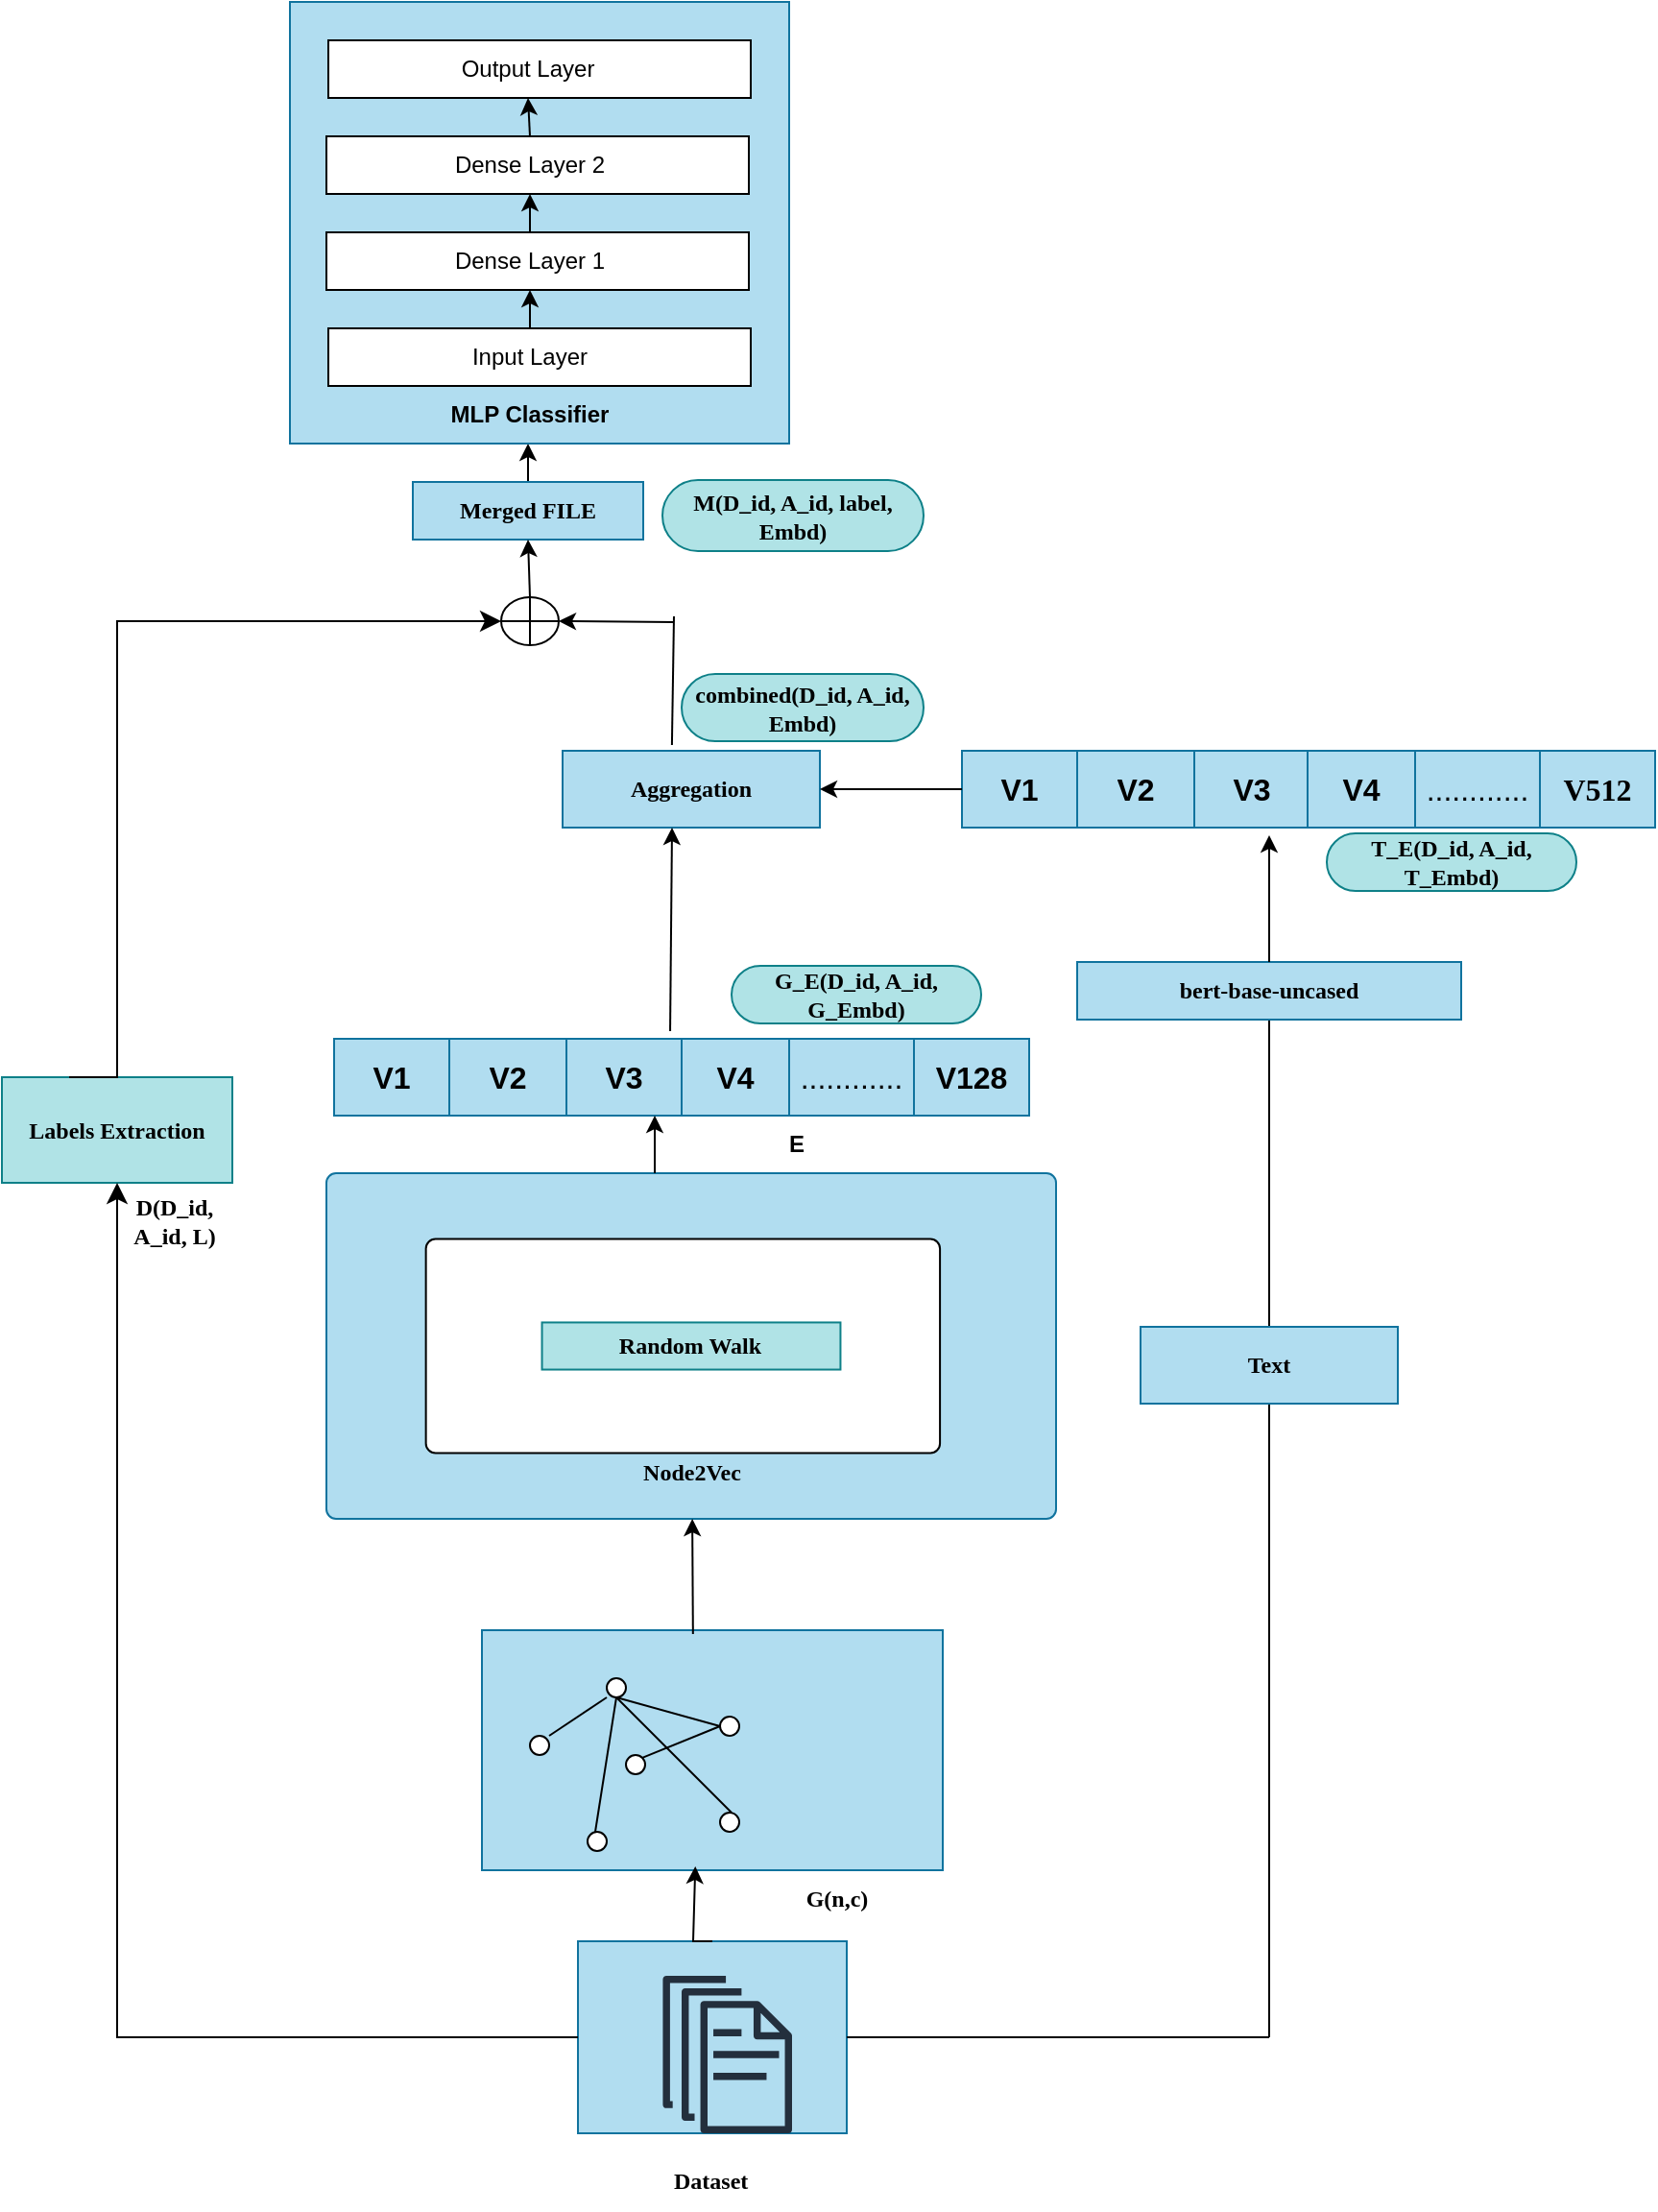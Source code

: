 <mxfile version="21.6.8" type="google">
  <diagram name="Page-1" id="ytOmXRRQYeQloyjIiEMX">
    <mxGraphModel grid="1" page="1" gridSize="10" guides="1" tooltips="1" connect="1" arrows="1" fold="1" pageScale="1" pageWidth="827" pageHeight="1169" math="0" shadow="0">
      <root>
        <mxCell id="0" />
        <mxCell id="1" parent="0" />
        <mxCell id="_wDPgsUxaL8DNHtvxFUJ-1" value="" style="rounded=0;whiteSpace=wrap;html=1;fontStyle=1;fillColor=#b1ddf0;strokeColor=#10739e;" vertex="1" parent="1">
          <mxGeometry x="360" y="1230" width="140" height="100" as="geometry" />
        </mxCell>
        <mxCell id="_wDPgsUxaL8DNHtvxFUJ-5" value="" style="ellipse;whiteSpace=wrap;html=1;aspect=fixed;" vertex="1" parent="1">
          <mxGeometry x="325" y="1153" width="10" height="10" as="geometry" />
        </mxCell>
        <mxCell id="_wDPgsUxaL8DNHtvxFUJ-6" value="" style="ellipse;whiteSpace=wrap;html=1;aspect=fixed;" vertex="1" parent="1">
          <mxGeometry x="385" y="1133" width="10" height="10" as="geometry" />
        </mxCell>
        <mxCell id="_wDPgsUxaL8DNHtvxFUJ-7" value="" style="ellipse;whiteSpace=wrap;html=1;aspect=fixed;" vertex="1" parent="1">
          <mxGeometry x="429" y="1143" width="10" height="10" as="geometry" />
        </mxCell>
        <mxCell id="_wDPgsUxaL8DNHtvxFUJ-12" value="" style="endArrow=none;html=1;rounded=0;exitX=0.5;exitY=0;exitDx=0;exitDy=0;entryX=1;entryY=1;entryDx=0;entryDy=0;" edge="1" parent="1" source="_wDPgsUxaL8DNHtvxFUJ-21" target="_wDPgsUxaL8DNHtvxFUJ-6">
          <mxGeometry width="50" height="50" relative="1" as="geometry">
            <mxPoint x="419" y="1183" as="sourcePoint" />
            <mxPoint x="395" y="1153" as="targetPoint" />
          </mxGeometry>
        </mxCell>
        <mxCell id="_wDPgsUxaL8DNHtvxFUJ-13" value="" style="endArrow=none;html=1;rounded=0;entryX=0.5;entryY=1;entryDx=0;entryDy=0;exitX=0.5;exitY=0;exitDx=0;exitDy=0;" edge="1" parent="1" source="_wDPgsUxaL8DNHtvxFUJ-8" target="_wDPgsUxaL8DNHtvxFUJ-6">
          <mxGeometry width="50" height="50" relative="1" as="geometry">
            <mxPoint x="375" y="1183" as="sourcePoint" />
            <mxPoint x="429" y="1133" as="targetPoint" />
          </mxGeometry>
        </mxCell>
        <mxCell id="_wDPgsUxaL8DNHtvxFUJ-14" value="" style="endArrow=none;html=1;rounded=0;entryX=1;entryY=1;entryDx=0;entryDy=0;exitX=0.5;exitY=0;exitDx=0;exitDy=0;" edge="1" parent="1" source="_wDPgsUxaL8DNHtvxFUJ-8" target="_wDPgsUxaL8DNHtvxFUJ-5">
          <mxGeometry width="50" height="50" relative="1" as="geometry">
            <mxPoint x="375" y="1183" as="sourcePoint" />
            <mxPoint x="455" y="1143" as="targetPoint" />
          </mxGeometry>
        </mxCell>
        <mxCell id="_wDPgsUxaL8DNHtvxFUJ-15" value="" style="endArrow=none;html=1;rounded=0;exitX=0.5;exitY=0;exitDx=0;exitDy=0;entryX=0.5;entryY=1;entryDx=0;entryDy=0;" edge="1" parent="1" target="_wDPgsUxaL8DNHtvxFUJ-7">
          <mxGeometry width="50" height="50" relative="1" as="geometry">
            <mxPoint x="459" y="1085.5" as="sourcePoint" />
            <mxPoint x="455" y="1143" as="targetPoint" />
          </mxGeometry>
        </mxCell>
        <mxCell id="_wDPgsUxaL8DNHtvxFUJ-16" value="" style="endArrow=none;html=1;rounded=0;exitX=0;exitY=0.146;exitDx=0;exitDy=0;exitPerimeter=0;" edge="1" parent="1" source="_wDPgsUxaL8DNHtvxFUJ-8">
          <mxGeometry width="50" height="50" relative="1" as="geometry">
            <mxPoint x="409" y="1193" as="sourcePoint" />
            <mxPoint x="375" y="1184" as="targetPoint" />
            <Array as="points" />
          </mxGeometry>
        </mxCell>
        <mxCell id="_wDPgsUxaL8DNHtvxFUJ-21" value="" style="ellipse;whiteSpace=wrap;html=1;aspect=fixed;" vertex="1" parent="1">
          <mxGeometry x="409" y="1183" width="10" height="10" as="geometry" />
        </mxCell>
        <mxCell id="_wDPgsUxaL8DNHtvxFUJ-22" value="" style="endArrow=none;html=1;rounded=0;exitX=0;exitY=0.146;exitDx=0;exitDy=0;exitPerimeter=0;" edge="1" parent="1" source="_wDPgsUxaL8DNHtvxFUJ-21" target="_wDPgsUxaL8DNHtvxFUJ-8">
          <mxGeometry width="50" height="50" relative="1" as="geometry">
            <mxPoint x="409" y="1184" as="sourcePoint" />
            <mxPoint x="375" y="1184" as="targetPoint" />
            <Array as="points" />
          </mxGeometry>
        </mxCell>
        <mxCell id="_wDPgsUxaL8DNHtvxFUJ-8" value="" style="ellipse;whiteSpace=wrap;html=1;aspect=fixed;" vertex="1" parent="1">
          <mxGeometry x="375" y="1183" width="10" height="10" as="geometry" />
        </mxCell>
        <mxCell id="_wDPgsUxaL8DNHtvxFUJ-56" value="" style="shape=table;startSize=0;container=1;collapsible=0;childLayout=tableLayout;fontSize=16;fontStyle=1;fillColor=#b1ddf0;strokeColor=#10739e;" vertex="1" parent="1">
          <mxGeometry x="233" y="760" width="181" height="40" as="geometry" />
        </mxCell>
        <mxCell id="_wDPgsUxaL8DNHtvxFUJ-57" value="" style="shape=tableRow;horizontal=0;startSize=0;swimlaneHead=0;swimlaneBody=0;strokeColor=inherit;top=0;left=0;bottom=0;right=0;collapsible=0;dropTarget=0;fillColor=none;points=[[0,0.5],[1,0.5]];portConstraint=eastwest;fontSize=16;" vertex="1" parent="_wDPgsUxaL8DNHtvxFUJ-56">
          <mxGeometry width="181" height="40" as="geometry" />
        </mxCell>
        <mxCell id="_wDPgsUxaL8DNHtvxFUJ-58" value="V1" style="shape=partialRectangle;html=1;whiteSpace=wrap;connectable=0;strokeColor=inherit;overflow=hidden;fillColor=none;top=0;left=0;bottom=0;right=0;pointerEvents=1;fontSize=16;fontStyle=1" vertex="1" parent="_wDPgsUxaL8DNHtvxFUJ-57">
          <mxGeometry width="60" height="40" as="geometry">
            <mxRectangle width="60" height="40" as="alternateBounds" />
          </mxGeometry>
        </mxCell>
        <mxCell id="_wDPgsUxaL8DNHtvxFUJ-59" value="V2" style="shape=partialRectangle;html=1;whiteSpace=wrap;connectable=0;strokeColor=inherit;overflow=hidden;fillColor=none;top=0;left=0;bottom=0;right=0;pointerEvents=1;fontSize=16;fontStyle=1" vertex="1" parent="_wDPgsUxaL8DNHtvxFUJ-57">
          <mxGeometry x="60" width="61" height="40" as="geometry">
            <mxRectangle width="61" height="40" as="alternateBounds" />
          </mxGeometry>
        </mxCell>
        <mxCell id="_wDPgsUxaL8DNHtvxFUJ-60" value="V3" style="shape=partialRectangle;html=1;whiteSpace=wrap;connectable=0;strokeColor=inherit;overflow=hidden;fillColor=none;top=0;left=0;bottom=0;right=0;pointerEvents=1;fontSize=16;fontStyle=1" vertex="1" parent="_wDPgsUxaL8DNHtvxFUJ-57">
          <mxGeometry x="121" width="60" height="40" as="geometry">
            <mxRectangle width="60" height="40" as="alternateBounds" />
          </mxGeometry>
        </mxCell>
        <mxCell id="_wDPgsUxaL8DNHtvxFUJ-69" value="" style="shape=table;startSize=0;container=1;collapsible=0;childLayout=tableLayout;fontSize=16;fontStyle=1;fillColor=#b1ddf0;strokeColor=#10739e;" vertex="1" parent="1">
          <mxGeometry x="414" y="760" width="181" height="40" as="geometry" />
        </mxCell>
        <mxCell id="_wDPgsUxaL8DNHtvxFUJ-70" value="" style="shape=tableRow;horizontal=0;startSize=0;swimlaneHead=0;swimlaneBody=0;strokeColor=inherit;top=0;left=0;bottom=0;right=0;collapsible=0;dropTarget=0;fillColor=none;points=[[0,0.5],[1,0.5]];portConstraint=eastwest;fontSize=16;" vertex="1" parent="_wDPgsUxaL8DNHtvxFUJ-69">
          <mxGeometry width="181" height="40" as="geometry" />
        </mxCell>
        <mxCell id="_wDPgsUxaL8DNHtvxFUJ-71" value="V4" style="shape=partialRectangle;html=1;whiteSpace=wrap;connectable=0;strokeColor=inherit;overflow=hidden;fillColor=none;top=0;left=0;bottom=0;right=0;pointerEvents=1;fontSize=16;fontStyle=1" vertex="1" parent="_wDPgsUxaL8DNHtvxFUJ-70">
          <mxGeometry width="56" height="40" as="geometry">
            <mxRectangle width="56" height="40" as="alternateBounds" />
          </mxGeometry>
        </mxCell>
        <mxCell id="_wDPgsUxaL8DNHtvxFUJ-72" value="............" style="shape=partialRectangle;html=1;whiteSpace=wrap;connectable=0;strokeColor=inherit;overflow=hidden;fillColor=none;top=0;left=0;bottom=0;right=0;pointerEvents=1;fontSize=16;" vertex="1" parent="_wDPgsUxaL8DNHtvxFUJ-70">
          <mxGeometry x="56" width="65" height="40" as="geometry">
            <mxRectangle width="65" height="40" as="alternateBounds" />
          </mxGeometry>
        </mxCell>
        <mxCell id="_wDPgsUxaL8DNHtvxFUJ-73" value="V128" style="shape=partialRectangle;html=1;whiteSpace=wrap;connectable=0;strokeColor=inherit;overflow=hidden;fillColor=none;top=0;left=0;bottom=0;right=0;pointerEvents=1;fontSize=16;fontStyle=1" vertex="1" parent="_wDPgsUxaL8DNHtvxFUJ-70">
          <mxGeometry x="121" width="60" height="40" as="geometry">
            <mxRectangle width="60" height="40" as="alternateBounds" />
          </mxGeometry>
        </mxCell>
        <mxCell id="_wDPgsUxaL8DNHtvxFUJ-82" value="&lt;font face=&quot;Times New Roman&quot;&gt;Labels Extraction&lt;/font&gt;" style="rounded=0;whiteSpace=wrap;html=1;fillColor=#b0e3e6;strokeColor=#0e8088;fontStyle=1" vertex="1" parent="1">
          <mxGeometry x="60" y="780" width="120" height="55" as="geometry" />
        </mxCell>
        <mxCell id="_wDPgsUxaL8DNHtvxFUJ-83" value="" style="shape=orEllipse;perimeter=ellipsePerimeter;whiteSpace=wrap;html=1;backgroundOutline=1;" vertex="1" parent="1">
          <mxGeometry x="320" y="530" width="30" height="25" as="geometry" />
        </mxCell>
        <mxCell id="_wDPgsUxaL8DNHtvxFUJ-97" value="&lt;font face=&quot;Times New Roman&quot;&gt;&amp;nbsp;&amp;nbsp;&amp;nbsp;&amp;nbsp;&amp;nbsp;&amp;nbsp; Dataset&lt;/font&gt;" style="text;strokeColor=none;fillColor=none;align=left;verticalAlign=middle;spacingLeft=4;spacingRight=4;overflow=hidden;points=[[0,0.5],[1,0.5]];portConstraint=eastwest;rotatable=0;whiteSpace=wrap;html=1;fontStyle=1" vertex="1" parent="1">
          <mxGeometry x="382.5" y="1340" width="95" height="30" as="geometry" />
        </mxCell>
        <mxCell id="_wDPgsUxaL8DNHtvxFUJ-99" value="" style="endArrow=none;html=1;rounded=0;exitX=0.5;exitY=0;exitDx=0;exitDy=0;entryX=0.5;entryY=1;entryDx=0;entryDy=0;" edge="1" parent="1" source="_wDPgsUxaL8DNHtvxFUJ-21" target="_wDPgsUxaL8DNHtvxFUJ-2">
          <mxGeometry width="50" height="50" relative="1" as="geometry">
            <mxPoint x="414" y="1182" as="sourcePoint" />
            <mxPoint x="434" y="1152" as="targetPoint" />
          </mxGeometry>
        </mxCell>
        <mxCell id="_wDPgsUxaL8DNHtvxFUJ-2" value="" style="whiteSpace=wrap;html=1;rounded=0;fillColor=#b1ddf0;strokeColor=#10739e;" vertex="1" parent="1">
          <mxGeometry x="310" y="1068" width="240" height="125" as="geometry" />
        </mxCell>
        <mxCell id="_wDPgsUxaL8DNHtvxFUJ-101" value="" style="endArrow=classic;html=1;rounded=0;entryX=0.5;entryY=1;entryDx=0;entryDy=0;" edge="1" parent="1" target="_wDPgsUxaL8DNHtvxFUJ-42">
          <mxGeometry width="50" height="50" relative="1" as="geometry">
            <mxPoint x="400" y="880" as="sourcePoint" />
            <mxPoint x="454" y="830" as="targetPoint" />
          </mxGeometry>
        </mxCell>
        <mxCell id="_wDPgsUxaL8DNHtvxFUJ-42" value="" style="rounded=1;absoluteArcSize=1;html=1;arcSize=10;fillColor=#b1ddf0;strokeColor=#10739e;" vertex="1" parent="1">
          <mxGeometry x="229" y="830" width="380" height="180" as="geometry" />
        </mxCell>
        <mxCell id="_wDPgsUxaL8DNHtvxFUJ-43" value="&lt;font face=&quot;Times New Roman&quot;&gt;Node2Vec&lt;/font&gt;" style="html=1;shape=mxgraph.er.anchor;whiteSpace=wrap;fontStyle=1" vertex="1" parent="_wDPgsUxaL8DNHtvxFUJ-42">
          <mxGeometry x="8.636" y="144" width="362.727" height="24.0" as="geometry" />
        </mxCell>
        <mxCell id="_wDPgsUxaL8DNHtvxFUJ-44" value="" style="rounded=1;absoluteArcSize=1;html=1;arcSize=10;whiteSpace=wrap;points=[];" vertex="1" parent="_wDPgsUxaL8DNHtvxFUJ-42">
          <mxGeometry x="51.818" y="34.286" width="267.727" height="111.429" as="geometry" />
        </mxCell>
        <mxCell id="_wDPgsUxaL8DNHtvxFUJ-51" value="&lt;font face=&quot;Times New Roman&quot;&gt;Random Walk&lt;/font&gt;" style="rounded=0;whiteSpace=wrap;html=1;fillColor=#b0e3e6;strokeColor=#0e8088;fontStyle=1" vertex="1" parent="_wDPgsUxaL8DNHtvxFUJ-42">
          <mxGeometry x="112.271" y="77.724" width="155.455" height="24.545" as="geometry" />
        </mxCell>
        <mxCell id="_wDPgsUxaL8DNHtvxFUJ-127" value="" style="edgeStyle=elbowEdgeStyle;elbow=horizontal;endArrow=classic;html=1;curved=0;rounded=0;endSize=8;startSize=8;entryX=0;entryY=0.5;entryDx=0;entryDy=0;" edge="1" parent="1" target="_wDPgsUxaL8DNHtvxFUJ-83">
          <mxGeometry width="50" height="50" relative="1" as="geometry">
            <mxPoint x="95" y="780" as="sourcePoint" />
            <mxPoint x="145" y="540" as="targetPoint" />
            <Array as="points">
              <mxPoint x="120" y="560" />
              <mxPoint x="120" y="650" />
            </Array>
          </mxGeometry>
        </mxCell>
        <mxCell id="hiY1fiGg45ZoWTmRtjc3-1" value="" style="edgeStyle=orthogonalEdgeStyle;rounded=0;orthogonalLoop=1;jettySize=auto;html=1;" edge="1" parent="1" source="_wDPgsUxaL8DNHtvxFUJ-128" target="_wDPgsUxaL8DNHtvxFUJ-132">
          <mxGeometry relative="1" as="geometry">
            <Array as="points">
              <mxPoint x="334" y="450" />
              <mxPoint x="330" y="450" />
            </Array>
          </mxGeometry>
        </mxCell>
        <mxCell id="_wDPgsUxaL8DNHtvxFUJ-128" value="&lt;font face=&quot;Times New Roman&quot;&gt;Merged FILE&lt;/font&gt;" style="rounded=0;whiteSpace=wrap;html=1;fillColor=#b1ddf0;strokeColor=#10739e;fontStyle=1" vertex="1" parent="1">
          <mxGeometry x="274" y="470" width="120" height="30" as="geometry" />
        </mxCell>
        <mxCell id="_wDPgsUxaL8DNHtvxFUJ-131" value="" style="endArrow=classic;html=1;rounded=0;exitX=0.5;exitY=0;exitDx=0;exitDy=0;entryX=0.5;entryY=1;entryDx=0;entryDy=0;" edge="1" parent="1" source="_wDPgsUxaL8DNHtvxFUJ-83" target="_wDPgsUxaL8DNHtvxFUJ-128">
          <mxGeometry width="50" height="50" relative="1" as="geometry">
            <mxPoint x="370" y="530" as="sourcePoint" />
            <mxPoint x="430" y="600" as="targetPoint" />
          </mxGeometry>
        </mxCell>
        <mxCell id="_wDPgsUxaL8DNHtvxFUJ-132" value="&lt;font face=&quot;Times New Roman&quot;&gt;&amp;nbsp; &lt;br&gt;&lt;/font&gt;" style="rounded=0;whiteSpace=wrap;html=1;fillColor=#b1ddf0;strokeColor=#10739e;fontStyle=1" vertex="1" parent="1">
          <mxGeometry x="210" y="220" width="260" height="230" as="geometry" />
        </mxCell>
        <mxCell id="_wDPgsUxaL8DNHtvxFUJ-134" value="" style="ellipse;whiteSpace=wrap;html=1;aspect=fixed;" vertex="1" parent="1">
          <mxGeometry x="375" y="1093" width="10" height="10" as="geometry" />
        </mxCell>
        <mxCell id="_wDPgsUxaL8DNHtvxFUJ-136" value="" style="ellipse;whiteSpace=wrap;html=1;aspect=fixed;" vertex="1" parent="1">
          <mxGeometry x="335" y="1123" width="10" height="10" as="geometry" />
        </mxCell>
        <mxCell id="_wDPgsUxaL8DNHtvxFUJ-137" value="" style="ellipse;whiteSpace=wrap;html=1;aspect=fixed;" vertex="1" parent="1">
          <mxGeometry x="385" y="1133" width="10" height="10" as="geometry" />
        </mxCell>
        <mxCell id="_wDPgsUxaL8DNHtvxFUJ-138" value="" style="ellipse;whiteSpace=wrap;html=1;aspect=fixed;" vertex="1" parent="1">
          <mxGeometry x="434" y="1113" width="10" height="10" as="geometry" />
        </mxCell>
        <mxCell id="_wDPgsUxaL8DNHtvxFUJ-140" value="" style="ellipse;whiteSpace=wrap;html=1;aspect=fixed;" vertex="1" parent="1">
          <mxGeometry x="434" y="1163" width="10" height="10" as="geometry" />
        </mxCell>
        <mxCell id="_wDPgsUxaL8DNHtvxFUJ-141" value="" style="ellipse;whiteSpace=wrap;html=1;aspect=fixed;" vertex="1" parent="1">
          <mxGeometry x="365" y="1173" width="10" height="10" as="geometry" />
        </mxCell>
        <mxCell id="_wDPgsUxaL8DNHtvxFUJ-142" value="" style="endArrow=none;html=1;rounded=0;exitX=1;exitY=0;exitDx=0;exitDy=0;entryX=0;entryY=0.5;entryDx=0;entryDy=0;" edge="1" parent="1" source="_wDPgsUxaL8DNHtvxFUJ-137" target="_wDPgsUxaL8DNHtvxFUJ-138">
          <mxGeometry width="50" height="50" relative="1" as="geometry">
            <mxPoint x="395" y="1153" as="sourcePoint" />
            <mxPoint x="445" y="1103" as="targetPoint" />
          </mxGeometry>
        </mxCell>
        <mxCell id="_wDPgsUxaL8DNHtvxFUJ-143" value="" style="endArrow=none;html=1;rounded=0;exitX=1;exitY=0;exitDx=0;exitDy=0;entryX=0;entryY=1;entryDx=0;entryDy=0;entryPerimeter=0;" edge="1" parent="1" target="_wDPgsUxaL8DNHtvxFUJ-134">
          <mxGeometry width="50" height="50" relative="1" as="geometry">
            <mxPoint x="345" y="1123" as="sourcePoint" />
            <mxPoint x="385" y="1107" as="targetPoint" />
          </mxGeometry>
        </mxCell>
        <mxCell id="_wDPgsUxaL8DNHtvxFUJ-144" value="" style="endArrow=none;html=1;rounded=0;entryX=0.5;entryY=1;entryDx=0;entryDy=0;" edge="1" parent="1" target="_wDPgsUxaL8DNHtvxFUJ-134">
          <mxGeometry width="50" height="50" relative="1" as="geometry">
            <mxPoint x="369" y="1173" as="sourcePoint" />
            <mxPoint x="419" y="1123" as="targetPoint" />
          </mxGeometry>
        </mxCell>
        <mxCell id="_wDPgsUxaL8DNHtvxFUJ-145" value="" style="endArrow=none;html=1;rounded=0;entryX=0.5;entryY=0;entryDx=0;entryDy=0;" edge="1" parent="1">
          <mxGeometry width="50" height="50" relative="1" as="geometry">
            <mxPoint x="380" y="1103" as="sourcePoint" />
            <mxPoint x="440" y="1163" as="targetPoint" />
          </mxGeometry>
        </mxCell>
        <mxCell id="_wDPgsUxaL8DNHtvxFUJ-146" value="" style="endArrow=none;html=1;rounded=0;exitX=0.5;exitY=1;exitDx=0;exitDy=0;entryX=0;entryY=0.5;entryDx=0;entryDy=0;" edge="1" parent="1" source="_wDPgsUxaL8DNHtvxFUJ-134" target="_wDPgsUxaL8DNHtvxFUJ-138">
          <mxGeometry width="50" height="50" relative="1" as="geometry">
            <mxPoint x="395" y="1153" as="sourcePoint" />
            <mxPoint x="445" y="1103" as="targetPoint" />
          </mxGeometry>
        </mxCell>
        <mxCell id="_wDPgsUxaL8DNHtvxFUJ-147" value="E" style="text;html=1;strokeColor=none;fillColor=none;align=center;verticalAlign=middle;whiteSpace=wrap;rounded=0;fontStyle=1" vertex="1" parent="1">
          <mxGeometry x="444" y="800" width="60" height="30" as="geometry" />
        </mxCell>
        <mxCell id="_wDPgsUxaL8DNHtvxFUJ-148" value="&lt;font face=&quot;Times New Roman&quot;&gt;D(D_id, A_id, L)&lt;/font&gt;" style="text;html=1;strokeColor=none;fillColor=none;align=center;verticalAlign=middle;whiteSpace=wrap;rounded=0;fontStyle=1" vertex="1" parent="1">
          <mxGeometry x="120" y="840" width="60" height="30" as="geometry" />
        </mxCell>
        <mxCell id="Nj45rokdd_-6qbST5xUJ-3" value="" style="sketch=0;outlineConnect=0;fontColor=#232F3E;gradientColor=none;fillColor=#232F3D;strokeColor=none;dashed=0;verticalLabelPosition=bottom;verticalAlign=top;align=center;html=1;fontSize=12;fontStyle=0;aspect=fixed;pointerEvents=1;shape=mxgraph.aws4.documents;" vertex="1" parent="1">
          <mxGeometry x="404.22" y="1248" width="67.28" height="82" as="geometry" />
        </mxCell>
        <mxCell id="7q0LYx8Xfr6DuWd-xTaB-2" value="" style="edgeStyle=elbowEdgeStyle;elbow=horizontal;endArrow=classic;html=1;curved=0;rounded=0;endSize=8;startSize=8;entryX=0.5;entryY=1;entryDx=0;entryDy=0;exitX=0;exitY=0.5;exitDx=0;exitDy=0;" edge="1" parent="1" source="_wDPgsUxaL8DNHtvxFUJ-1" target="_wDPgsUxaL8DNHtvxFUJ-82">
          <mxGeometry width="50" height="50" relative="1" as="geometry">
            <mxPoint x="40" y="1087" as="sourcePoint" />
            <mxPoint x="265" y="850" as="targetPoint" />
            <Array as="points">
              <mxPoint x="120" y="970" />
            </Array>
          </mxGeometry>
        </mxCell>
        <mxCell id="_JSEgbu3cQzh7o1tyAaN-1" value="&lt;b&gt;&lt;font face=&quot;Times New Roman&quot;&gt;G(n,c)&lt;/font&gt;&lt;/b&gt;" style="text;html=1;strokeColor=none;fillColor=none;align=center;verticalAlign=middle;whiteSpace=wrap;rounded=0;" vertex="1" parent="1">
          <mxGeometry x="455" y="1193" width="80" height="30" as="geometry" />
        </mxCell>
        <mxCell id="zTZN5UsoxUl76Bf90Q84-1" value="&lt;b&gt;&lt;font face=&quot;Times New Roman&quot;&gt;G_E(D_id, A_id, G_Embd)&lt;/font&gt;&lt;/b&gt;" style="rounded=1;whiteSpace=wrap;html=1;fillColor=#b0e3e6;strokeColor=#0e8088;arcSize=50;" vertex="1" parent="1">
          <mxGeometry x="440" y="722" width="130" height="30" as="geometry" />
        </mxCell>
        <mxCell id="gKqXiy5peup9p6Y5zYTN-40" value="" style="endArrow=classic;html=1;rounded=0;entryX=0.463;entryY=0.984;entryDx=0;entryDy=0;entryPerimeter=0;" edge="1" parent="1" target="_wDPgsUxaL8DNHtvxFUJ-2">
          <mxGeometry width="50" height="50" relative="1" as="geometry">
            <mxPoint x="430" y="1230" as="sourcePoint" />
            <mxPoint x="410" y="1190" as="targetPoint" />
            <Array as="points">
              <mxPoint x="420" y="1230" />
            </Array>
          </mxGeometry>
        </mxCell>
        <mxCell id="gKqXiy5peup9p6Y5zYTN-45" value="" style="endArrow=classic;html=1;rounded=0;exitX=0.458;exitY=0.016;exitDx=0;exitDy=0;exitPerimeter=0;" edge="1" parent="1" source="_wDPgsUxaL8DNHtvxFUJ-2" target="_wDPgsUxaL8DNHtvxFUJ-42">
          <mxGeometry width="50" height="50" relative="1" as="geometry">
            <mxPoint x="380" y="1070" as="sourcePoint" />
            <mxPoint x="430" y="1020" as="targetPoint" />
          </mxGeometry>
        </mxCell>
        <mxCell id="gKqXiy5peup9p6Y5zYTN-47" value="&lt;font face=&quot;Times New Roman&quot;&gt;Aggregation&lt;/font&gt;" style="rounded=0;whiteSpace=wrap;html=1;fillColor=#b1ddf0;strokeColor=#10739e;fontStyle=1" vertex="1" parent="1">
          <mxGeometry x="352" y="610" width="134" height="40" as="geometry" />
        </mxCell>
        <mxCell id="gKqXiy5peup9p6Y5zYTN-56" value="" style="endArrow=classic;html=1;rounded=0;exitX=0.967;exitY=-0.1;exitDx=0;exitDy=0;exitPerimeter=0;" edge="1" parent="1" source="_wDPgsUxaL8DNHtvxFUJ-57">
          <mxGeometry width="50" height="50" relative="1" as="geometry">
            <mxPoint x="410" y="750" as="sourcePoint" />
            <mxPoint x="409" y="650" as="targetPoint" />
          </mxGeometry>
        </mxCell>
        <mxCell id="gKqXiy5peup9p6Y5zYTN-67" value="" style="endArrow=classic;html=1;rounded=0;entryX=1;entryY=0.5;entryDx=0;entryDy=0;" edge="1" parent="1" target="_wDPgsUxaL8DNHtvxFUJ-83">
          <mxGeometry width="50" height="50" relative="1" as="geometry">
            <mxPoint x="410" y="543" as="sourcePoint" />
            <mxPoint x="370" y="540" as="targetPoint" />
          </mxGeometry>
        </mxCell>
        <mxCell id="gKqXiy5peup9p6Y5zYTN-71" value="" style="endArrow=none;html=1;rounded=0;exitX=1;exitY=0.5;exitDx=0;exitDy=0;" edge="1" parent="1" source="_wDPgsUxaL8DNHtvxFUJ-1">
          <mxGeometry width="50" height="50" relative="1" as="geometry">
            <mxPoint x="500" y="1300" as="sourcePoint" />
            <mxPoint x="720" y="1280" as="targetPoint" />
          </mxGeometry>
        </mxCell>
        <mxCell id="gKqXiy5peup9p6Y5zYTN-72" value="" style="endArrow=none;html=1;rounded=0;" edge="1" parent="1" source="gKqXiy5peup9p6Y5zYTN-73">
          <mxGeometry width="50" height="50" relative="1" as="geometry">
            <mxPoint x="720" y="1280" as="sourcePoint" />
            <mxPoint x="720" y="720" as="targetPoint" />
          </mxGeometry>
        </mxCell>
        <mxCell id="gKqXiy5peup9p6Y5zYTN-78" value="" style="shape=table;startSize=0;container=1;collapsible=0;childLayout=tableLayout;fontSize=16;fontStyle=1;fillColor=#b1ddf0;strokeColor=#10739e;" vertex="1" parent="1">
          <mxGeometry x="560" y="610" width="181" height="40" as="geometry" />
        </mxCell>
        <mxCell id="gKqXiy5peup9p6Y5zYTN-79" value="" style="shape=tableRow;horizontal=0;startSize=0;swimlaneHead=0;swimlaneBody=0;strokeColor=inherit;top=0;left=0;bottom=0;right=0;collapsible=0;dropTarget=0;fillColor=none;points=[[0,0.5],[1,0.5]];portConstraint=eastwest;fontSize=16;" vertex="1" parent="gKqXiy5peup9p6Y5zYTN-78">
          <mxGeometry width="181" height="40" as="geometry" />
        </mxCell>
        <mxCell id="gKqXiy5peup9p6Y5zYTN-80" value="V1" style="shape=partialRectangle;html=1;whiteSpace=wrap;connectable=0;strokeColor=inherit;overflow=hidden;fillColor=none;top=0;left=0;bottom=0;right=0;pointerEvents=1;fontSize=16;fontStyle=1" vertex="1" parent="gKqXiy5peup9p6Y5zYTN-79">
          <mxGeometry width="60" height="40" as="geometry">
            <mxRectangle width="60" height="40" as="alternateBounds" />
          </mxGeometry>
        </mxCell>
        <mxCell id="gKqXiy5peup9p6Y5zYTN-81" value="V2" style="shape=partialRectangle;html=1;whiteSpace=wrap;connectable=0;strokeColor=inherit;overflow=hidden;fillColor=none;top=0;left=0;bottom=0;right=0;pointerEvents=1;fontSize=16;fontStyle=1" vertex="1" parent="gKqXiy5peup9p6Y5zYTN-79">
          <mxGeometry x="60" width="61" height="40" as="geometry">
            <mxRectangle width="61" height="40" as="alternateBounds" />
          </mxGeometry>
        </mxCell>
        <mxCell id="gKqXiy5peup9p6Y5zYTN-82" value="V3" style="shape=partialRectangle;html=1;whiteSpace=wrap;connectable=0;strokeColor=inherit;overflow=hidden;fillColor=none;top=0;left=0;bottom=0;right=0;pointerEvents=1;fontSize=16;fontStyle=1" vertex="1" parent="gKqXiy5peup9p6Y5zYTN-79">
          <mxGeometry x="121" width="60" height="40" as="geometry">
            <mxRectangle width="60" height="40" as="alternateBounds" />
          </mxGeometry>
        </mxCell>
        <mxCell id="gKqXiy5peup9p6Y5zYTN-83" value="" style="shape=table;startSize=0;container=1;collapsible=0;childLayout=tableLayout;fontSize=16;fontStyle=1;fillColor=#b1ddf0;strokeColor=#10739e;" vertex="1" parent="1">
          <mxGeometry x="740" y="610" width="181" height="40" as="geometry" />
        </mxCell>
        <mxCell id="gKqXiy5peup9p6Y5zYTN-84" value="" style="shape=tableRow;horizontal=0;startSize=0;swimlaneHead=0;swimlaneBody=0;strokeColor=inherit;top=0;left=0;bottom=0;right=0;collapsible=0;dropTarget=0;fillColor=none;points=[[0,0.5],[1,0.5]];portConstraint=eastwest;fontSize=16;" vertex="1" parent="gKqXiy5peup9p6Y5zYTN-83">
          <mxGeometry width="181" height="40" as="geometry" />
        </mxCell>
        <mxCell id="gKqXiy5peup9p6Y5zYTN-85" value="V4" style="shape=partialRectangle;html=1;whiteSpace=wrap;connectable=0;strokeColor=inherit;overflow=hidden;fillColor=none;top=0;left=0;bottom=0;right=0;pointerEvents=1;fontSize=16;fontStyle=1" vertex="1" parent="gKqXiy5peup9p6Y5zYTN-84">
          <mxGeometry width="56" height="40" as="geometry">
            <mxRectangle width="56" height="40" as="alternateBounds" />
          </mxGeometry>
        </mxCell>
        <mxCell id="gKqXiy5peup9p6Y5zYTN-86" value="............" style="shape=partialRectangle;html=1;whiteSpace=wrap;connectable=0;strokeColor=inherit;overflow=hidden;fillColor=none;top=0;left=0;bottom=0;right=0;pointerEvents=1;fontSize=16;" vertex="1" parent="gKqXiy5peup9p6Y5zYTN-84">
          <mxGeometry x="56" width="65" height="40" as="geometry">
            <mxRectangle width="65" height="40" as="alternateBounds" />
          </mxGeometry>
        </mxCell>
        <mxCell id="gKqXiy5peup9p6Y5zYTN-87" value="&lt;font face=&quot;Times New Roman&quot;&gt;V512&lt;/font&gt;" style="shape=partialRectangle;html=1;whiteSpace=wrap;connectable=0;strokeColor=inherit;overflow=hidden;fillColor=none;top=0;left=0;bottom=0;right=0;pointerEvents=1;fontSize=16;fontStyle=1" vertex="1" parent="gKqXiy5peup9p6Y5zYTN-84">
          <mxGeometry x="121" width="60" height="40" as="geometry">
            <mxRectangle width="60" height="40" as="alternateBounds" />
          </mxGeometry>
        </mxCell>
        <mxCell id="gKqXiy5peup9p6Y5zYTN-88" value="" style="endArrow=none;html=1;rounded=0;" edge="1" parent="1" target="gKqXiy5peup9p6Y5zYTN-73">
          <mxGeometry width="50" height="50" relative="1" as="geometry">
            <mxPoint x="720" y="1280" as="sourcePoint" />
            <mxPoint x="720" y="720" as="targetPoint" />
          </mxGeometry>
        </mxCell>
        <mxCell id="gKqXiy5peup9p6Y5zYTN-73" value="&lt;font style=&quot;font-size: 12px;&quot; face=&quot;Times New Roman&quot;&gt;bert-base-uncased&lt;/font&gt;" style="rounded=0;whiteSpace=wrap;html=1;fillColor=#b1ddf0;strokeColor=#10739e;fontStyle=1" vertex="1" parent="1">
          <mxGeometry x="620" y="720" width="200" height="30" as="geometry" />
        </mxCell>
        <mxCell id="gKqXiy5peup9p6Y5zYTN-90" value="" style="endArrow=classic;html=1;rounded=0;exitX=0.5;exitY=0;exitDx=0;exitDy=0;" edge="1" parent="1" source="gKqXiy5peup9p6Y5zYTN-73">
          <mxGeometry width="50" height="50" relative="1" as="geometry">
            <mxPoint x="720" y="710" as="sourcePoint" />
            <mxPoint x="720" y="654" as="targetPoint" />
            <Array as="points">
              <mxPoint x="720" y="654" />
            </Array>
          </mxGeometry>
        </mxCell>
        <mxCell id="gKqXiy5peup9p6Y5zYTN-91" value="" style="endArrow=classic;html=1;rounded=0;entryX=1;entryY=0.5;entryDx=0;entryDy=0;" edge="1" parent="1" source="gKqXiy5peup9p6Y5zYTN-79" target="gKqXiy5peup9p6Y5zYTN-47">
          <mxGeometry width="50" height="50" relative="1" as="geometry">
            <mxPoint x="530" y="670" as="sourcePoint" />
            <mxPoint x="580" y="620" as="targetPoint" />
          </mxGeometry>
        </mxCell>
        <mxCell id="gKqXiy5peup9p6Y5zYTN-92" value="&lt;font face=&quot;Times New Roman&quot;&gt;Text&lt;/font&gt;" style="rounded=0;whiteSpace=wrap;html=1;fillColor=#b1ddf0;strokeColor=#10739e;fontStyle=1" vertex="1" parent="1">
          <mxGeometry x="653" y="910" width="134" height="40" as="geometry" />
        </mxCell>
        <mxCell id="gKqXiy5peup9p6Y5zYTN-94" value="&lt;b&gt;&lt;font face=&quot;Times New Roman&quot;&gt;T_E(D_id, A_id, T_Embd)&lt;/font&gt;&lt;/b&gt;" style="rounded=1;whiteSpace=wrap;html=1;fillColor=#b0e3e6;strokeColor=#0e8088;arcSize=50;" vertex="1" parent="1">
          <mxGeometry x="750" y="653" width="130" height="30" as="geometry" />
        </mxCell>
        <mxCell id="gKqXiy5peup9p6Y5zYTN-96" value="&lt;b&gt;&lt;font face=&quot;Times New Roman&quot;&gt;M(D_id, A_id, label, Embd)&lt;/font&gt;&lt;/b&gt;" style="rounded=1;whiteSpace=wrap;html=1;fillColor=#b0e3e6;strokeColor=#0e8088;arcSize=50;" vertex="1" parent="1">
          <mxGeometry x="404" y="469" width="136" height="37" as="geometry" />
        </mxCell>
        <mxCell id="hiY1fiGg45ZoWTmRtjc3-2" value="" style="whiteSpace=wrap;html=1;" vertex="1" parent="1">
          <mxGeometry x="229" y="340" width="220" height="30" as="geometry" />
        </mxCell>
        <mxCell id="hiY1fiGg45ZoWTmRtjc3-5" value="" style="whiteSpace=wrap;html=1;" vertex="1" parent="1">
          <mxGeometry x="230" y="390" width="220" height="30" as="geometry" />
        </mxCell>
        <mxCell id="hiY1fiGg45ZoWTmRtjc3-6" value="" style="whiteSpace=wrap;html=1;" vertex="1" parent="1">
          <mxGeometry x="229" y="290" width="220" height="30" as="geometry" />
        </mxCell>
        <mxCell id="hiY1fiGg45ZoWTmRtjc3-8" value="" style="whiteSpace=wrap;html=1;" vertex="1" parent="1">
          <mxGeometry x="230" y="240" width="220" height="30" as="geometry" />
        </mxCell>
        <mxCell id="hiY1fiGg45ZoWTmRtjc3-9" value="&lt;b&gt;MLP Classifier&lt;/b&gt;" style="text;strokeColor=none;align=center;fillColor=none;html=1;verticalAlign=middle;whiteSpace=wrap;rounded=0;" vertex="1" parent="1">
          <mxGeometry x="285" y="420" width="100" height="30" as="geometry" />
        </mxCell>
        <mxCell id="hiY1fiGg45ZoWTmRtjc3-10" value="Input Layer" style="text;strokeColor=none;align=center;fillColor=none;html=1;verticalAlign=middle;whiteSpace=wrap;rounded=0;" vertex="1" parent="1">
          <mxGeometry x="290" y="390" width="90" height="30" as="geometry" />
        </mxCell>
        <mxCell id="hiY1fiGg45ZoWTmRtjc3-12" value="Dense Layer 1" style="text;strokeColor=none;align=center;fillColor=none;html=1;verticalAlign=middle;whiteSpace=wrap;rounded=0;" vertex="1" parent="1">
          <mxGeometry x="280" y="340" width="110" height="30" as="geometry" />
        </mxCell>
        <mxCell id="hiY1fiGg45ZoWTmRtjc3-14" value="Dense Layer 2" style="text;strokeColor=none;align=center;fillColor=none;html=1;verticalAlign=middle;whiteSpace=wrap;rounded=0;" vertex="1" parent="1">
          <mxGeometry x="275" y="290" width="120" height="30" as="geometry" />
        </mxCell>
        <mxCell id="hiY1fiGg45ZoWTmRtjc3-15" value="Output Layer" style="text;strokeColor=none;align=center;fillColor=none;html=1;verticalAlign=middle;whiteSpace=wrap;rounded=0;" vertex="1" parent="1">
          <mxGeometry x="291" y="240" width="86" height="30" as="geometry" />
        </mxCell>
        <mxCell id="hiY1fiGg45ZoWTmRtjc3-20" value="" style="endArrow=classic;html=1;rounded=0;exitX=0.5;exitY=0;exitDx=0;exitDy=0;entryX=0.5;entryY=1;entryDx=0;entryDy=0;" edge="1" parent="1" source="hiY1fiGg45ZoWTmRtjc3-10" target="hiY1fiGg45ZoWTmRtjc3-12">
          <mxGeometry width="50" height="50" relative="1" as="geometry">
            <mxPoint x="420" y="390" as="sourcePoint" />
            <mxPoint x="470" y="340" as="targetPoint" />
          </mxGeometry>
        </mxCell>
        <mxCell id="hiY1fiGg45ZoWTmRtjc3-21" value="" style="endArrow=classic;html=1;rounded=0;exitX=0.5;exitY=0;exitDx=0;exitDy=0;entryX=0.5;entryY=1;entryDx=0;entryDy=0;" edge="1" parent="1" source="hiY1fiGg45ZoWTmRtjc3-12" target="hiY1fiGg45ZoWTmRtjc3-14">
          <mxGeometry width="50" height="50" relative="1" as="geometry">
            <mxPoint x="420" y="390" as="sourcePoint" />
            <mxPoint x="470" y="340" as="targetPoint" />
            <Array as="points" />
          </mxGeometry>
        </mxCell>
        <mxCell id="hiY1fiGg45ZoWTmRtjc3-22" value="" style="endArrow=classic;html=1;rounded=0;exitX=0.5;exitY=0;exitDx=0;exitDy=0;entryX=0.5;entryY=1;entryDx=0;entryDy=0;" edge="1" parent="1" source="hiY1fiGg45ZoWTmRtjc3-14" target="hiY1fiGg45ZoWTmRtjc3-15">
          <mxGeometry width="50" height="50" relative="1" as="geometry">
            <mxPoint x="420" y="390" as="sourcePoint" />
            <mxPoint x="470" y="340" as="targetPoint" />
          </mxGeometry>
        </mxCell>
        <mxCell id="hiY1fiGg45ZoWTmRtjc3-23" value="&lt;b&gt;&lt;font face=&quot;Times New Roman&quot;&gt;combined(D_id, A_id, Embd)&lt;/font&gt;&lt;/b&gt;" style="rounded=1;whiteSpace=wrap;html=1;fillColor=#b0e3e6;strokeColor=#0e8088;arcSize=50;" vertex="1" parent="1">
          <mxGeometry x="414" y="570" width="126" height="35" as="geometry" />
        </mxCell>
        <mxCell id="hiY1fiGg45ZoWTmRtjc3-25" value="" style="endArrow=none;html=1;rounded=0;exitX=0.425;exitY=-0.075;exitDx=0;exitDy=0;exitPerimeter=0;" edge="1" parent="1" source="gKqXiy5peup9p6Y5zYTN-47">
          <mxGeometry width="50" height="50" relative="1" as="geometry">
            <mxPoint x="480" y="690" as="sourcePoint" />
            <mxPoint x="410" y="540" as="targetPoint" />
          </mxGeometry>
        </mxCell>
        <mxCell id="hiY1fiGg45ZoWTmRtjc3-28" value="" style="endArrow=classic;html=1;rounded=0;exitX=0.45;exitY=0;exitDx=0;exitDy=0;exitPerimeter=0;" edge="1" parent="1" source="_wDPgsUxaL8DNHtvxFUJ-42">
          <mxGeometry width="50" height="50" relative="1" as="geometry">
            <mxPoint x="480" y="840" as="sourcePoint" />
            <mxPoint x="400" y="800" as="targetPoint" />
          </mxGeometry>
        </mxCell>
      </root>
    </mxGraphModel>
  </diagram>
</mxfile>

